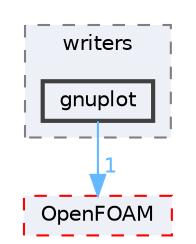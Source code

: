 digraph "src/meshTools/graph/writers/gnuplot"
{
 // LATEX_PDF_SIZE
  bgcolor="transparent";
  edge [fontname=Helvetica,fontsize=10,labelfontname=Helvetica,labelfontsize=10];
  node [fontname=Helvetica,fontsize=10,shape=box,height=0.2,width=0.4];
  compound=true
  subgraph clusterdir_cf3508572dd67ea5181a0fb2af2a1153 {
    graph [ bgcolor="#edf0f7", pencolor="grey50", label="writers", fontname=Helvetica,fontsize=10 style="filled,dashed", URL="dir_cf3508572dd67ea5181a0fb2af2a1153.html",tooltip=""]
  dir_86d86b8203e1d249bccf0bc61585a212 [label="gnuplot", fillcolor="#edf0f7", color="grey25", style="filled,bold", URL="dir_86d86b8203e1d249bccf0bc61585a212.html",tooltip=""];
  }
  dir_c5473ff19b20e6ec4dfe5c310b3778a8 [label="OpenFOAM", fillcolor="#edf0f7", color="red", style="filled,dashed", URL="dir_c5473ff19b20e6ec4dfe5c310b3778a8.html",tooltip=""];
  dir_86d86b8203e1d249bccf0bc61585a212->dir_c5473ff19b20e6ec4dfe5c310b3778a8 [headlabel="1", labeldistance=1.5 headhref="dir_001660_002695.html" href="dir_001660_002695.html" color="steelblue1" fontcolor="steelblue1"];
}
